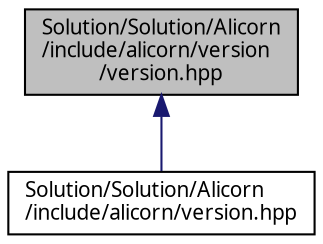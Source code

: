 digraph "Solution/Solution/Alicorn/include/alicorn/version/version.hpp"
{
 // INTERACTIVE_SVG=YES
  edge [fontname="Verdana",fontsize="10",labelfontname="Verdana",labelfontsize="10"];
  node [fontname="Verdana",fontsize="10",shape=record];
  Node1 [label="Solution/Solution/Alicorn\l/include/alicorn/version\l/version.hpp",height=0.2,width=0.4,color="black", fillcolor="grey75", style="filled", fontcolor="black"];
  Node1 -> Node2 [dir="back",color="midnightblue",fontsize="10",style="solid",fontname="Verdana"];
  Node2 [label="Solution/Solution/Alicorn\l/include/alicorn/version.hpp",height=0.2,width=0.4,color="black", fillcolor="white", style="filled",URL="$a00334.html"];
}
